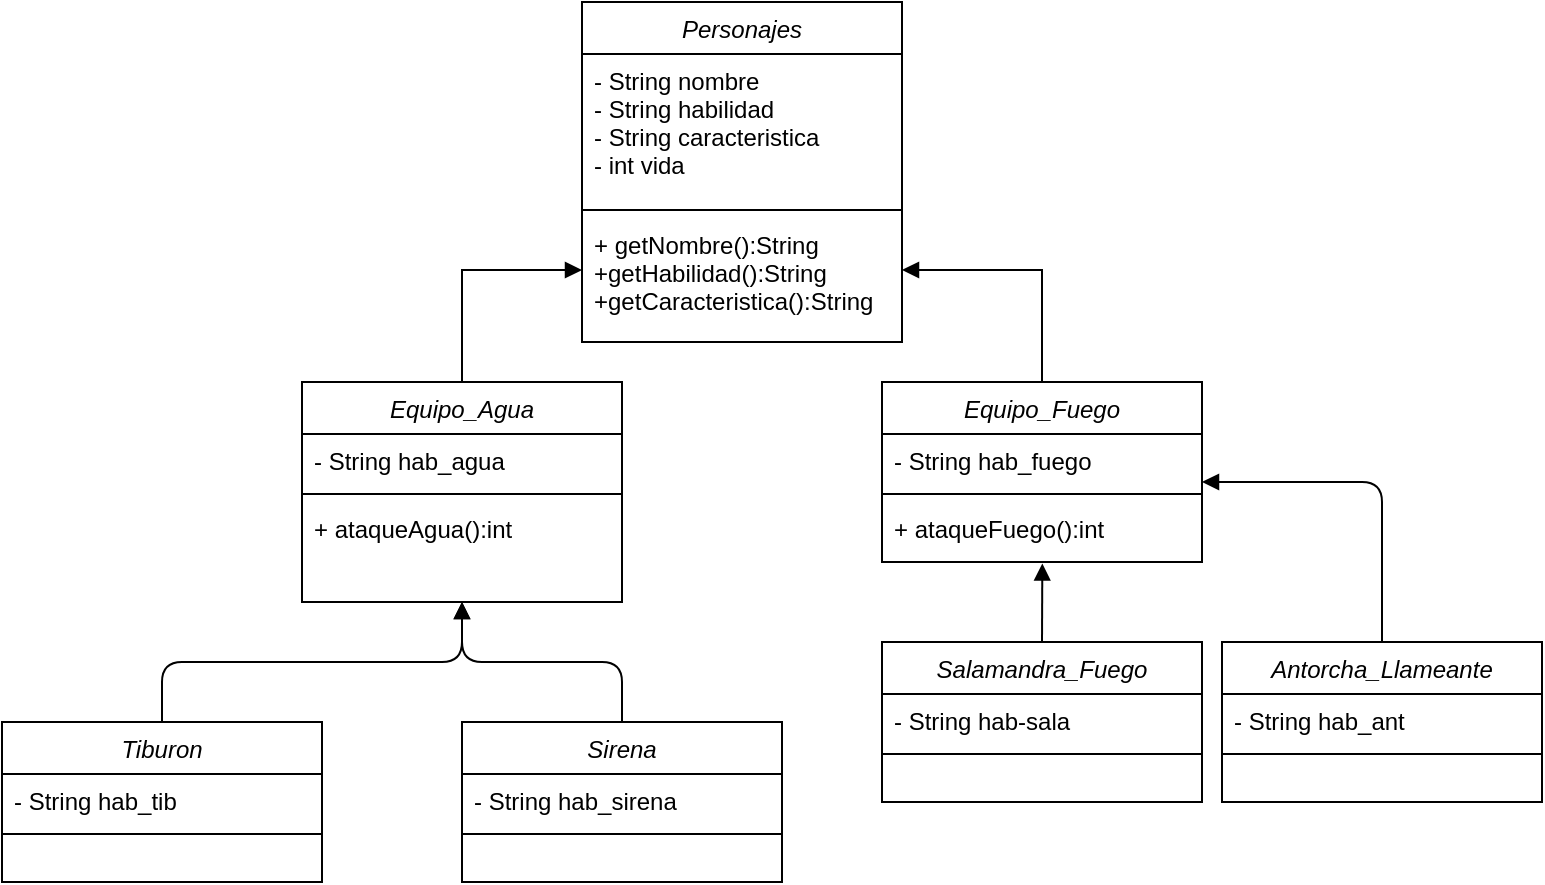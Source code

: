 <mxfile version="17.5.0" type="device"><diagram id="C5RBs43oDa-KdzZeNtuy" name="Page-1"><mxGraphModel dx="1021" dy="451" grid="1" gridSize="10" guides="1" tooltips="1" connect="1" arrows="1" fold="1" page="1" pageScale="1" pageWidth="827" pageHeight="1169" math="0" shadow="0"><root><mxCell id="WIyWlLk6GJQsqaUBKTNV-0"/><mxCell id="WIyWlLk6GJQsqaUBKTNV-1" parent="WIyWlLk6GJQsqaUBKTNV-0"/><mxCell id="zkfFHV4jXpPFQw0GAbJ--0" value="Personajes" style="swimlane;fontStyle=2;align=center;verticalAlign=top;childLayout=stackLayout;horizontal=1;startSize=26;horizontalStack=0;resizeParent=1;resizeLast=0;collapsible=1;marginBottom=0;rounded=0;shadow=0;strokeWidth=1;" parent="WIyWlLk6GJQsqaUBKTNV-1" vertex="1"><mxGeometry x="330" width="160" height="170" as="geometry"><mxRectangle x="230" y="140" width="160" height="26" as="alternateBounds"/></mxGeometry></mxCell><mxCell id="zkfFHV4jXpPFQw0GAbJ--1" value="- String nombre&#xA;- String habilidad&#xA;- String caracteristica&#xA;- int vida&#xA;" style="text;align=left;verticalAlign=top;spacingLeft=4;spacingRight=4;overflow=hidden;rotatable=0;points=[[0,0.5],[1,0.5]];portConstraint=eastwest;" parent="zkfFHV4jXpPFQw0GAbJ--0" vertex="1"><mxGeometry y="26" width="160" height="74" as="geometry"/></mxCell><mxCell id="zkfFHV4jXpPFQw0GAbJ--4" value="" style="line;html=1;strokeWidth=1;align=left;verticalAlign=middle;spacingTop=-1;spacingLeft=3;spacingRight=3;rotatable=0;labelPosition=right;points=[];portConstraint=eastwest;" parent="zkfFHV4jXpPFQw0GAbJ--0" vertex="1"><mxGeometry y="100" width="160" height="8" as="geometry"/></mxCell><mxCell id="WEwaO3AdqGMNCxAvba-7-18" value="+ getNombre():String&#xA;+getHabilidad():String&#xA;+getCaracteristica():String&#xA;" style="text;align=left;verticalAlign=top;spacingLeft=4;spacingRight=4;overflow=hidden;rotatable=0;points=[[0,0.5],[1,0.5]];portConstraint=eastwest;" vertex="1" parent="zkfFHV4jXpPFQw0GAbJ--0"><mxGeometry y="108" width="160" height="52" as="geometry"/></mxCell><mxCell id="WEwaO3AdqGMNCxAvba-7-23" style="edgeStyle=orthogonalEdgeStyle;orthogonalLoop=1;jettySize=auto;html=1;exitX=0.5;exitY=1;exitDx=0;exitDy=0;entryX=0.5;entryY=0;entryDx=0;entryDy=0;endArrow=none;endFill=0;startArrow=block;startFill=1;" edge="1" parent="WIyWlLk6GJQsqaUBKTNV-1" source="WEwaO3AdqGMNCxAvba-7-0" target="WEwaO3AdqGMNCxAvba-7-6"><mxGeometry relative="1" as="geometry"/></mxCell><mxCell id="WEwaO3AdqGMNCxAvba-7-24" style="edgeStyle=orthogonalEdgeStyle;orthogonalLoop=1;jettySize=auto;html=1;exitX=0.5;exitY=1;exitDx=0;exitDy=0;entryX=0.5;entryY=0;entryDx=0;entryDy=0;endArrow=none;endFill=0;startArrow=block;startFill=1;" edge="1" parent="WIyWlLk6GJQsqaUBKTNV-1" source="WEwaO3AdqGMNCxAvba-7-0" target="WEwaO3AdqGMNCxAvba-7-9"><mxGeometry relative="1" as="geometry"/></mxCell><mxCell id="WEwaO3AdqGMNCxAvba-7-0" value="Equipo_Agua" style="swimlane;fontStyle=2;align=center;verticalAlign=top;childLayout=stackLayout;horizontal=1;startSize=26;horizontalStack=0;resizeParent=1;resizeLast=0;collapsible=1;marginBottom=0;rounded=0;shadow=0;strokeWidth=1;" vertex="1" parent="WIyWlLk6GJQsqaUBKTNV-1"><mxGeometry x="190" y="190" width="160" height="110" as="geometry"><mxRectangle x="230" y="140" width="160" height="26" as="alternateBounds"/></mxGeometry></mxCell><mxCell id="WEwaO3AdqGMNCxAvba-7-1" value="- String hab_agua" style="text;align=left;verticalAlign=top;spacingLeft=4;spacingRight=4;overflow=hidden;rotatable=0;points=[[0,0.5],[1,0.5]];portConstraint=eastwest;" vertex="1" parent="WEwaO3AdqGMNCxAvba-7-0"><mxGeometry y="26" width="160" height="26" as="geometry"/></mxCell><mxCell id="WEwaO3AdqGMNCxAvba-7-2" value="" style="line;html=1;strokeWidth=1;align=left;verticalAlign=middle;spacingTop=-1;spacingLeft=3;spacingRight=3;rotatable=0;labelPosition=right;points=[];portConstraint=eastwest;" vertex="1" parent="WEwaO3AdqGMNCxAvba-7-0"><mxGeometry y="52" width="160" height="8" as="geometry"/></mxCell><mxCell id="WEwaO3AdqGMNCxAvba-7-19" value="+ ataqueAgua():int" style="text;align=left;verticalAlign=top;spacingLeft=4;spacingRight=4;overflow=hidden;rotatable=0;points=[[0,0.5],[1,0.5]];portConstraint=eastwest;" vertex="1" parent="WEwaO3AdqGMNCxAvba-7-0"><mxGeometry y="60" width="160" height="26" as="geometry"/></mxCell><mxCell id="WEwaO3AdqGMNCxAvba-7-3" value="Equipo_Fuego" style="swimlane;fontStyle=2;align=center;verticalAlign=top;childLayout=stackLayout;horizontal=1;startSize=26;horizontalStack=0;resizeParent=1;resizeLast=0;collapsible=1;marginBottom=0;rounded=0;shadow=0;strokeWidth=1;" vertex="1" parent="WIyWlLk6GJQsqaUBKTNV-1"><mxGeometry x="480" y="190" width="160" height="90" as="geometry"><mxRectangle x="230" y="140" width="160" height="26" as="alternateBounds"/></mxGeometry></mxCell><mxCell id="WEwaO3AdqGMNCxAvba-7-4" value="- String hab_fuego" style="text;align=left;verticalAlign=top;spacingLeft=4;spacingRight=4;overflow=hidden;rotatable=0;points=[[0,0.5],[1,0.5]];portConstraint=eastwest;" vertex="1" parent="WEwaO3AdqGMNCxAvba-7-3"><mxGeometry y="26" width="160" height="26" as="geometry"/></mxCell><mxCell id="WEwaO3AdqGMNCxAvba-7-5" value="" style="line;html=1;strokeWidth=1;align=left;verticalAlign=middle;spacingTop=-1;spacingLeft=3;spacingRight=3;rotatable=0;labelPosition=right;points=[];portConstraint=eastwest;" vertex="1" parent="WEwaO3AdqGMNCxAvba-7-3"><mxGeometry y="52" width="160" height="8" as="geometry"/></mxCell><mxCell id="WEwaO3AdqGMNCxAvba-7-20" value="+ ataqueFuego():int" style="text;align=left;verticalAlign=top;spacingLeft=4;spacingRight=4;overflow=hidden;rotatable=0;points=[[0,0.5],[1,0.5]];portConstraint=eastwest;" vertex="1" parent="WEwaO3AdqGMNCxAvba-7-3"><mxGeometry y="60" width="160" height="30" as="geometry"/></mxCell><mxCell id="WEwaO3AdqGMNCxAvba-7-6" value="Tiburon" style="swimlane;fontStyle=2;align=center;verticalAlign=top;childLayout=stackLayout;horizontal=1;startSize=26;horizontalStack=0;resizeParent=1;resizeLast=0;collapsible=1;marginBottom=0;rounded=0;shadow=0;strokeWidth=1;" vertex="1" parent="WIyWlLk6GJQsqaUBKTNV-1"><mxGeometry x="40" y="360" width="160" height="80" as="geometry"><mxRectangle x="230" y="140" width="160" height="26" as="alternateBounds"/></mxGeometry></mxCell><mxCell id="WEwaO3AdqGMNCxAvba-7-7" value="- String hab_tib" style="text;align=left;verticalAlign=top;spacingLeft=4;spacingRight=4;overflow=hidden;rotatable=0;points=[[0,0.5],[1,0.5]];portConstraint=eastwest;" vertex="1" parent="WEwaO3AdqGMNCxAvba-7-6"><mxGeometry y="26" width="160" height="26" as="geometry"/></mxCell><mxCell id="WEwaO3AdqGMNCxAvba-7-8" value="" style="line;html=1;strokeWidth=1;align=left;verticalAlign=middle;spacingTop=-1;spacingLeft=3;spacingRight=3;rotatable=0;labelPosition=right;points=[];portConstraint=eastwest;" vertex="1" parent="WEwaO3AdqGMNCxAvba-7-6"><mxGeometry y="52" width="160" height="8" as="geometry"/></mxCell><mxCell id="WEwaO3AdqGMNCxAvba-7-9" value="Sirena" style="swimlane;fontStyle=2;align=center;verticalAlign=top;childLayout=stackLayout;horizontal=1;startSize=26;horizontalStack=0;resizeParent=1;resizeLast=0;collapsible=1;marginBottom=0;rounded=0;shadow=0;strokeWidth=1;" vertex="1" parent="WIyWlLk6GJQsqaUBKTNV-1"><mxGeometry x="270" y="360" width="160" height="80" as="geometry"><mxRectangle x="230" y="140" width="160" height="26" as="alternateBounds"/></mxGeometry></mxCell><mxCell id="WEwaO3AdqGMNCxAvba-7-10" value="- String hab_sirena" style="text;align=left;verticalAlign=top;spacingLeft=4;spacingRight=4;overflow=hidden;rotatable=0;points=[[0,0.5],[1,0.5]];portConstraint=eastwest;" vertex="1" parent="WEwaO3AdqGMNCxAvba-7-9"><mxGeometry y="26" width="160" height="26" as="geometry"/></mxCell><mxCell id="WEwaO3AdqGMNCxAvba-7-11" value="" style="line;html=1;strokeWidth=1;align=left;verticalAlign=middle;spacingTop=-1;spacingLeft=3;spacingRight=3;rotatable=0;labelPosition=right;points=[];portConstraint=eastwest;" vertex="1" parent="WEwaO3AdqGMNCxAvba-7-9"><mxGeometry y="52" width="160" height="8" as="geometry"/></mxCell><mxCell id="WEwaO3AdqGMNCxAvba-7-25" style="edgeStyle=orthogonalEdgeStyle;orthogonalLoop=1;jettySize=auto;html=1;exitX=0.5;exitY=0;exitDx=0;exitDy=0;entryX=0.501;entryY=1.025;entryDx=0;entryDy=0;entryPerimeter=0;endArrow=block;endFill=1;" edge="1" parent="WIyWlLk6GJQsqaUBKTNV-1" source="WEwaO3AdqGMNCxAvba-7-12" target="WEwaO3AdqGMNCxAvba-7-20"><mxGeometry relative="1" as="geometry"/></mxCell><mxCell id="WEwaO3AdqGMNCxAvba-7-12" value="Salamandra_Fuego" style="swimlane;fontStyle=2;align=center;verticalAlign=top;childLayout=stackLayout;horizontal=1;startSize=26;horizontalStack=0;resizeParent=1;resizeLast=0;collapsible=1;marginBottom=0;rounded=0;shadow=0;strokeWidth=1;" vertex="1" parent="WIyWlLk6GJQsqaUBKTNV-1"><mxGeometry x="480" y="320" width="160" height="80" as="geometry"><mxRectangle x="230" y="140" width="160" height="26" as="alternateBounds"/></mxGeometry></mxCell><mxCell id="WEwaO3AdqGMNCxAvba-7-13" value="- String hab-sala" style="text;align=left;verticalAlign=top;spacingLeft=4;spacingRight=4;overflow=hidden;rotatable=0;points=[[0,0.5],[1,0.5]];portConstraint=eastwest;" vertex="1" parent="WEwaO3AdqGMNCxAvba-7-12"><mxGeometry y="26" width="160" height="26" as="geometry"/></mxCell><mxCell id="WEwaO3AdqGMNCxAvba-7-14" value="" style="line;html=1;strokeWidth=1;align=left;verticalAlign=middle;spacingTop=-1;spacingLeft=3;spacingRight=3;rotatable=0;labelPosition=right;points=[];portConstraint=eastwest;" vertex="1" parent="WEwaO3AdqGMNCxAvba-7-12"><mxGeometry y="52" width="160" height="8" as="geometry"/></mxCell><mxCell id="WEwaO3AdqGMNCxAvba-7-26" style="edgeStyle=orthogonalEdgeStyle;orthogonalLoop=1;jettySize=auto;html=1;exitX=0.5;exitY=0;exitDx=0;exitDy=0;entryX=1;entryY=0.923;entryDx=0;entryDy=0;entryPerimeter=0;endArrow=block;endFill=1;startArrow=none;startFill=0;" edge="1" parent="WIyWlLk6GJQsqaUBKTNV-1" source="WEwaO3AdqGMNCxAvba-7-15" target="WEwaO3AdqGMNCxAvba-7-4"><mxGeometry relative="1" as="geometry"/></mxCell><mxCell id="WEwaO3AdqGMNCxAvba-7-15" value="Antorcha_Llameante" style="swimlane;fontStyle=2;align=center;verticalAlign=top;childLayout=stackLayout;horizontal=1;startSize=26;horizontalStack=0;resizeParent=1;resizeLast=0;collapsible=1;marginBottom=0;rounded=0;shadow=0;strokeWidth=1;" vertex="1" parent="WIyWlLk6GJQsqaUBKTNV-1"><mxGeometry x="650" y="320" width="160" height="80" as="geometry"><mxRectangle x="230" y="140" width="160" height="26" as="alternateBounds"/></mxGeometry></mxCell><mxCell id="WEwaO3AdqGMNCxAvba-7-16" value="- String hab_ant" style="text;align=left;verticalAlign=top;spacingLeft=4;spacingRight=4;overflow=hidden;rotatable=0;points=[[0,0.5],[1,0.5]];portConstraint=eastwest;" vertex="1" parent="WEwaO3AdqGMNCxAvba-7-15"><mxGeometry y="26" width="160" height="26" as="geometry"/></mxCell><mxCell id="WEwaO3AdqGMNCxAvba-7-17" value="" style="line;html=1;strokeWidth=1;align=left;verticalAlign=middle;spacingTop=-1;spacingLeft=3;spacingRight=3;rotatable=0;labelPosition=right;points=[];portConstraint=eastwest;" vertex="1" parent="WEwaO3AdqGMNCxAvba-7-15"><mxGeometry y="52" width="160" height="8" as="geometry"/></mxCell><mxCell id="WEwaO3AdqGMNCxAvba-7-21" style="edgeStyle=orthogonalEdgeStyle;orthogonalLoop=1;jettySize=auto;html=1;exitX=0;exitY=0.5;exitDx=0;exitDy=0;entryX=0.5;entryY=0;entryDx=0;entryDy=0;endArrow=none;endFill=0;rounded=0;startArrow=block;startFill=1;" edge="1" parent="WIyWlLk6GJQsqaUBKTNV-1" source="WEwaO3AdqGMNCxAvba-7-18" target="WEwaO3AdqGMNCxAvba-7-0"><mxGeometry relative="1" as="geometry"/></mxCell><mxCell id="WEwaO3AdqGMNCxAvba-7-22" style="edgeStyle=orthogonalEdgeStyle;orthogonalLoop=1;jettySize=auto;html=1;exitX=1;exitY=0.5;exitDx=0;exitDy=0;entryX=0.5;entryY=0;entryDx=0;entryDy=0;endArrow=none;endFill=0;rounded=0;startArrow=block;startFill=1;" edge="1" parent="WIyWlLk6GJQsqaUBKTNV-1" source="WEwaO3AdqGMNCxAvba-7-18" target="WEwaO3AdqGMNCxAvba-7-3"><mxGeometry relative="1" as="geometry"/></mxCell></root></mxGraphModel></diagram></mxfile>